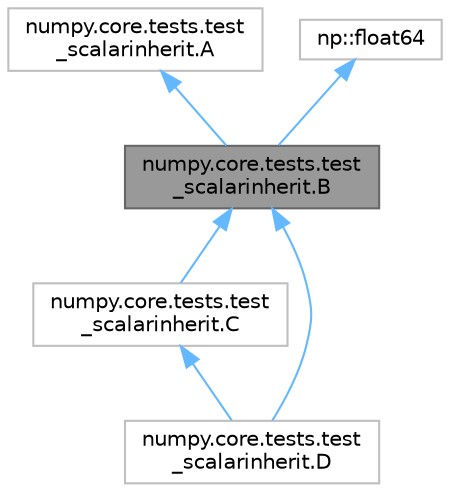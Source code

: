 digraph "numpy.core.tests.test_scalarinherit.B"
{
 // LATEX_PDF_SIZE
  bgcolor="transparent";
  edge [fontname=Helvetica,fontsize=10,labelfontname=Helvetica,labelfontsize=10];
  node [fontname=Helvetica,fontsize=10,shape=box,height=0.2,width=0.4];
  Node1 [id="Node000001",label="numpy.core.tests.test\l_scalarinherit.B",height=0.2,width=0.4,color="gray40", fillcolor="grey60", style="filled", fontcolor="black",tooltip=" "];
  Node2 -> Node1 [id="edge6_Node000001_Node000002",dir="back",color="steelblue1",style="solid",tooltip=" "];
  Node2 [id="Node000002",label="numpy.core.tests.test\l_scalarinherit.A",height=0.2,width=0.4,color="grey75", fillcolor="white", style="filled",URL="$dc/df5/classnumpy_1_1core_1_1tests_1_1test__scalarinherit_1_1A.html",tooltip=" "];
  Node3 -> Node1 [id="edge7_Node000001_Node000003",dir="back",color="steelblue1",style="solid",tooltip=" "];
  Node3 [id="Node000003",label="np::float64",height=0.2,width=0.4,color="grey75", fillcolor="white", style="filled",tooltip=" "];
  Node1 -> Node4 [id="edge8_Node000001_Node000004",dir="back",color="steelblue1",style="solid",tooltip=" "];
  Node4 [id="Node000004",label="numpy.core.tests.test\l_scalarinherit.C",height=0.2,width=0.4,color="grey75", fillcolor="white", style="filled",URL="$df/d40/classnumpy_1_1core_1_1tests_1_1test__scalarinherit_1_1C.html",tooltip=" "];
  Node4 -> Node5 [id="edge9_Node000004_Node000005",dir="back",color="steelblue1",style="solid",tooltip=" "];
  Node5 [id="Node000005",label="numpy.core.tests.test\l_scalarinherit.D",height=0.2,width=0.4,color="grey75", fillcolor="white", style="filled",URL="$d3/dd9/classnumpy_1_1core_1_1tests_1_1test__scalarinherit_1_1D.html",tooltip=" "];
  Node1 -> Node5 [id="edge10_Node000001_Node000005",dir="back",color="steelblue1",style="solid",tooltip=" "];
}
